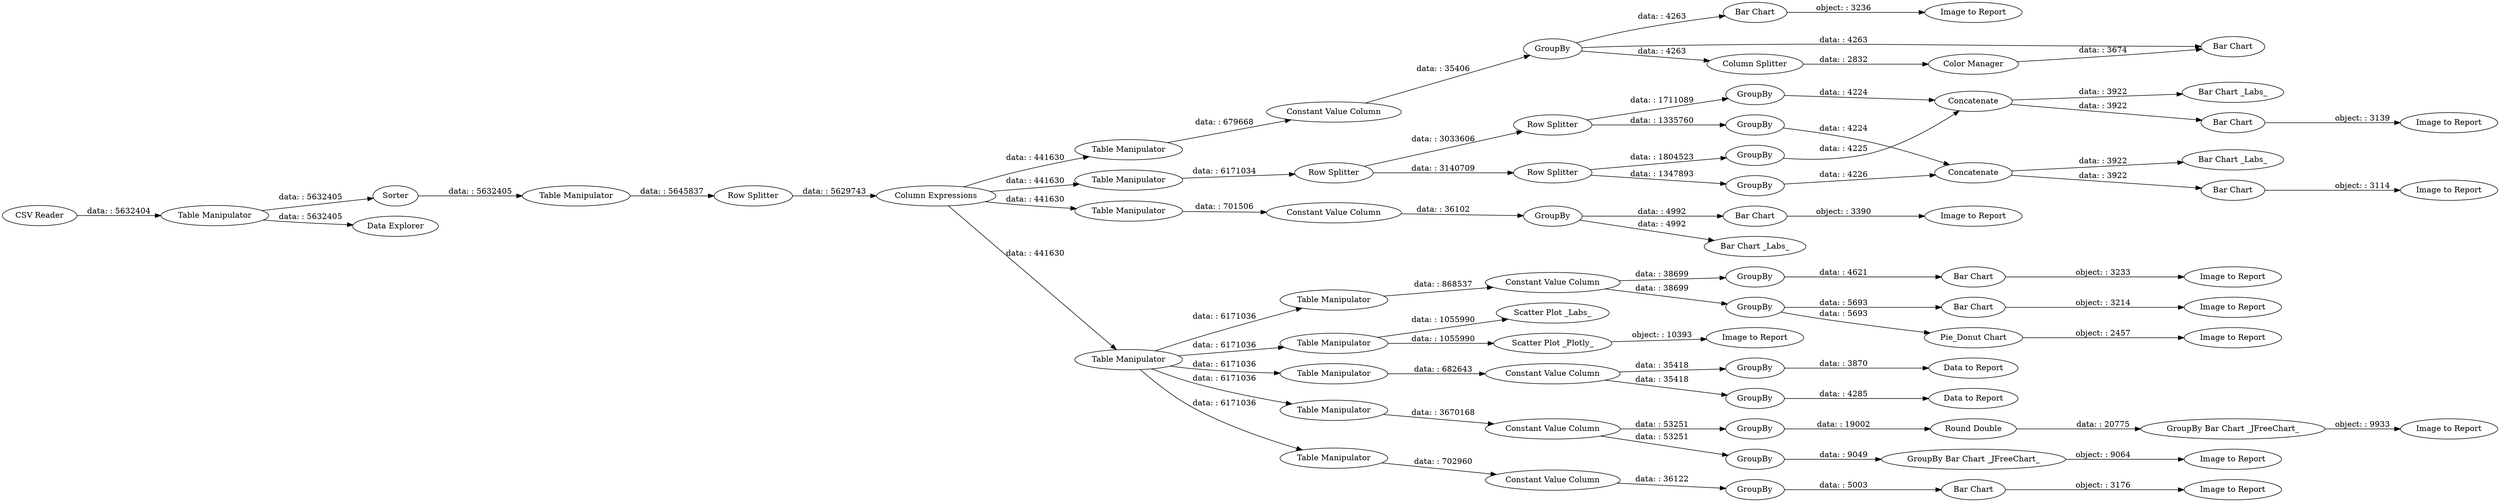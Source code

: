 digraph {
	"-1597512380295155966_43" [label=GroupBy]
	"-1597512380295155966_59" [label="Image to Report"]
	"-1597512380295155966_39" [label="Image to Report"]
	"-1597512380295155966_57" [label=GroupBy]
	"-1597512380295155966_8" [label="Table Manipulator"]
	"-1597512380295155966_30" [label="Bar Chart _Labs_"]
	"-1597512380295155966_47" [label="Color Manager"]
	"-1597512380295155966_56" [label="Image to Report"]
	"-1597512380295155966_4" [label="Row Splitter"]
	"-1597512380295155966_42" [label="Table Manipulator"]
	"-1597512380295155966_13" [label=GroupBy]
	"-1597512380295155966_87" [label=GroupBy]
	"-1597512380295155966_66" [label="Table Manipulator"]
	"-1597512380295155966_14" [label=GroupBy]
	"-1597512380295155966_50" [label="Image to Report"]
	"-1597512380295155966_33" [label="Constant Value Column"]
	"-1597512380295155966_31" [label="Table Manipulator"]
	"-1597512380295155966_61" [label="Bar Chart"]
	"-1597512380295155966_69" [label="Image to Report"]
	"-1597512380295155966_82" [label="Data to Report"]
	"-1597512380295155966_77" [label=GroupBy]
	"-1597512380295155966_75" [label="Image to Report"]
	"-1597512380295155966_70" [label="Bar Chart"]
	"-1597512380295155966_9" [label="Row Splitter"]
	"-1597512380295155966_80" [label="Image to Report"]
	"-1597512380295155966_58" [label="Pie_Donut Chart"]
	"-1597512380295155966_49" [label="Bar Chart"]
	"-1597512380295155966_27" [label=Concatenate]
	"-1597512380295155966_67" [label="Constant Value Column"]
	"-1597512380295155966_79" [label="GroupBy Bar Chart _JFreeChart_"]
	"-1597512380295155966_5" [label="Table Manipulator"]
	"-1597512380295155966_41" [label="Image to Report"]
	"-1597512380295155966_52" [label="Table Manipulator"]
	"-1597512380295155966_10" [label="Row Splitter"]
	"-1597512380295155966_63" [label="Table Manipulator"]
	"-1597512380295155966_34" [label="Bar Chart _Labs_"]
	"-1597512380295155966_28" [label="Bar Chart _Labs_"]
	"-1597512380295155966_53" [label=GroupBy]
	"-1597512380295155966_60" [label="Image to Report"]
	"-1597512380295155966_1" [label="CSV Reader"]
	"-1597512380295155966_32" [label=GroupBy]
	"-1597512380295155966_65" [label="Scatter Plot _Plotly_"]
	"-1597512380295155966_12" [label=GroupBy]
	"-1597512380295155966_45" [label="Bar Chart"]
	"-1597512380295155966_68" [label=GroupBy]
	"-1597512380295155966_55" [label="Bar Chart"]
	"-1597512380295155966_72" [label=GroupBy]
	"-1597512380295155966_88" [label="Data to Report"]
	"-1597512380295155966_74" [label="GroupBy Bar Chart _JFreeChart_"]
	"-1597512380295155966_29" [label=Concatenate]
	"-1597512380295155966_54" [label="Constant Value Column"]
	"-1597512380295155966_11" [label="Row Splitter"]
	"-1597512380295155966_51" [label="Table Manipulator"]
	"-1597512380295155966_81" [label="Round Double"]
	"-1597512380295155966_15" [label=GroupBy]
	"-1597512380295155966_62" [label="Scatter Plot _Labs_"]
	"-1597512380295155966_86" [label=GroupBy]
	"-1597512380295155966_35" [label="Bar Chart"]
	"-1597512380295155966_6" [label="Column Expressions"]
	"-1597512380295155966_48" [label="Column Splitter"]
	"-1597512380295155966_71" [label="Constant Value Column"]
	"-1597512380295155966_84" [label="Table Manipulator"]
	"-1597512380295155966_3" [label=Sorter]
	"-1597512380295155966_85" [label="Constant Value Column"]
	"-1597512380295155966_7" [label="Data Explorer"]
	"-1597512380295155966_2" [label="Table Manipulator"]
	"-1597512380295155966_64" [label="Image to Report"]
	"-1597512380295155966_44" [label="Constant Value Column"]
	"-1597512380295155966_38" [label="Bar Chart"]
	"-1597512380295155966_73" [label="Table Manipulator"]
	"-1597512380295155966_40" [label="Bar Chart"]
	"-1597512380295155966_37" [label="Image to Report"]
	"-1597512380295155966_9" -> "-1597512380295155966_11" [label="data: : 3140709"]
	"-1597512380295155966_86" -> "-1597512380295155966_82" [label="data: : 4285"]
	"-1597512380295155966_54" -> "-1597512380295155966_57" [label="data: : 38699"]
	"-1597512380295155966_61" -> "-1597512380295155966_60" [label="object: : 3233"]
	"-1597512380295155966_42" -> "-1597512380295155966_44" [label="data: : 679668"]
	"-1597512380295155966_1" -> "-1597512380295155966_2" [label="data: : 5632404"]
	"-1597512380295155966_70" -> "-1597512380295155966_69" [label="object: : 3176"]
	"-1597512380295155966_9" -> "-1597512380295155966_10" [label="data: : 3033606"]
	"-1597512380295155966_71" -> "-1597512380295155966_72" [label="data: : 53251"]
	"-1597512380295155966_2" -> "-1597512380295155966_7" [label="data: : 5632405"]
	"-1597512380295155966_3" -> "-1597512380295155966_5" [label="data: : 5632405"]
	"-1597512380295155966_79" -> "-1597512380295155966_80" [label="object: : 9933"]
	"-1597512380295155966_27" -> "-1597512380295155966_28" [label="data: : 3922"]
	"-1597512380295155966_6" -> "-1597512380295155966_42" [label="data: : 441630"]
	"-1597512380295155966_74" -> "-1597512380295155966_75" [label="object: : 9064"]
	"-1597512380295155966_84" -> "-1597512380295155966_85" [label="data: : 682643"]
	"-1597512380295155966_85" -> "-1597512380295155966_87" [label="data: : 35418"]
	"-1597512380295155966_58" -> "-1597512380295155966_59" [label="object: : 2457"]
	"-1597512380295155966_29" -> "-1597512380295155966_30" [label="data: : 3922"]
	"-1597512380295155966_53" -> "-1597512380295155966_58" [label="data: : 5693"]
	"-1597512380295155966_12" -> "-1597512380295155966_27" [label="data: : 4224"]
	"-1597512380295155966_51" -> "-1597512380295155966_66" [label="data: : 6171036"]
	"-1597512380295155966_31" -> "-1597512380295155966_33" [label="data: : 701506"]
	"-1597512380295155966_51" -> "-1597512380295155966_84" [label="data: : 6171036"]
	"-1597512380295155966_73" -> "-1597512380295155966_71" [label="data: : 3670168"]
	"-1597512380295155966_38" -> "-1597512380295155966_39" [label="object: : 3139"]
	"-1597512380295155966_55" -> "-1597512380295155966_56" [label="object: : 3214"]
	"-1597512380295155966_11" -> "-1597512380295155966_15" [label="data: : 1804523"]
	"-1597512380295155966_68" -> "-1597512380295155966_70" [label="data: : 5003"]
	"-1597512380295155966_67" -> "-1597512380295155966_68" [label="data: : 36122"]
	"-1597512380295155966_40" -> "-1597512380295155966_41" [label="object: : 3114"]
	"-1597512380295155966_85" -> "-1597512380295155966_86" [label="data: : 35418"]
	"-1597512380295155966_4" -> "-1597512380295155966_6" [label="data: : 5629743"]
	"-1597512380295155966_15" -> "-1597512380295155966_29" [label="data: : 4225"]
	"-1597512380295155966_10" -> "-1597512380295155966_12" [label="data: : 1335760"]
	"-1597512380295155966_14" -> "-1597512380295155966_27" [label="data: : 4226"]
	"-1597512380295155966_5" -> "-1597512380295155966_4" [label="data: : 5645837"]
	"-1597512380295155966_71" -> "-1597512380295155966_77" [label="data: : 53251"]
	"-1597512380295155966_51" -> "-1597512380295155966_52" [label="data: : 6171036"]
	"-1597512380295155966_35" -> "-1597512380295155966_37" [label="object: : 3390"]
	"-1597512380295155966_51" -> "-1597512380295155966_63" [label="data: : 6171036"]
	"-1597512380295155966_13" -> "-1597512380295155966_29" [label="data: : 4224"]
	"-1597512380295155966_47" -> "-1597512380295155966_45" [label="data: : 3674"]
	"-1597512380295155966_6" -> "-1597512380295155966_8" [label="data: : 441630"]
	"-1597512380295155966_49" -> "-1597512380295155966_50" [label="object: : 3236"]
	"-1597512380295155966_6" -> "-1597512380295155966_51" [label="data: : 441630"]
	"-1597512380295155966_32" -> "-1597512380295155966_35" [label="data: : 4992"]
	"-1597512380295155966_48" -> "-1597512380295155966_47" [label="data: : 2832"]
	"-1597512380295155966_63" -> "-1597512380295155966_65" [label="data: : 1055990"]
	"-1597512380295155966_2" -> "-1597512380295155966_3" [label="data: : 5632405"]
	"-1597512380295155966_33" -> "-1597512380295155966_32" [label="data: : 36102"]
	"-1597512380295155966_63" -> "-1597512380295155966_62" [label="data: : 1055990"]
	"-1597512380295155966_43" -> "-1597512380295155966_48" [label="data: : 4263"]
	"-1597512380295155966_44" -> "-1597512380295155966_43" [label="data: : 35406"]
	"-1597512380295155966_54" -> "-1597512380295155966_53" [label="data: : 38699"]
	"-1597512380295155966_32" -> "-1597512380295155966_34" [label="data: : 4992"]
	"-1597512380295155966_77" -> "-1597512380295155966_81" [label="data: : 19002"]
	"-1597512380295155966_57" -> "-1597512380295155966_61" [label="data: : 4621"]
	"-1597512380295155966_10" -> "-1597512380295155966_13" [label="data: : 1711089"]
	"-1597512380295155966_29" -> "-1597512380295155966_38" [label="data: : 3922"]
	"-1597512380295155966_51" -> "-1597512380295155966_73" [label="data: : 6171036"]
	"-1597512380295155966_87" -> "-1597512380295155966_88" [label="data: : 3870"]
	"-1597512380295155966_8" -> "-1597512380295155966_9" [label="data: : 6171034"]
	"-1597512380295155966_27" -> "-1597512380295155966_40" [label="data: : 3922"]
	"-1597512380295155966_52" -> "-1597512380295155966_54" [label="data: : 868537"]
	"-1597512380295155966_43" -> "-1597512380295155966_45" [label="data: : 4263"]
	"-1597512380295155966_72" -> "-1597512380295155966_74" [label="data: : 9049"]
	"-1597512380295155966_81" -> "-1597512380295155966_79" [label="data: : 20775"]
	"-1597512380295155966_6" -> "-1597512380295155966_31" [label="data: : 441630"]
	"-1597512380295155966_11" -> "-1597512380295155966_14" [label="data: : 1347893"]
	"-1597512380295155966_43" -> "-1597512380295155966_49" [label="data: : 4263"]
	"-1597512380295155966_53" -> "-1597512380295155966_55" [label="data: : 5693"]
	"-1597512380295155966_66" -> "-1597512380295155966_67" [label="data: : 702960"]
	"-1597512380295155966_65" -> "-1597512380295155966_64" [label="object: : 10393"]
	rankdir=LR
}
